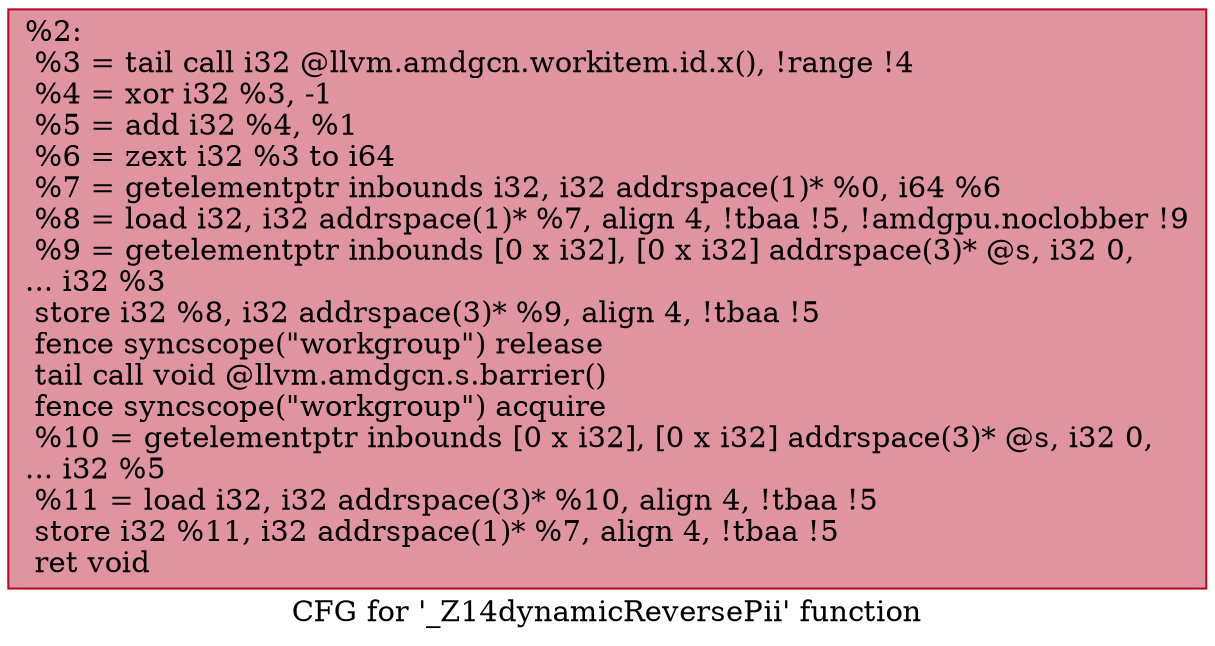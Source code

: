 digraph "CFG for '_Z14dynamicReversePii' function" {
	label="CFG for '_Z14dynamicReversePii' function";

	Node0x5a13470 [shape=record,color="#b70d28ff", style=filled, fillcolor="#b70d2870",label="{%2:\l  %3 = tail call i32 @llvm.amdgcn.workitem.id.x(), !range !4\l  %4 = xor i32 %3, -1\l  %5 = add i32 %4, %1\l  %6 = zext i32 %3 to i64\l  %7 = getelementptr inbounds i32, i32 addrspace(1)* %0, i64 %6\l  %8 = load i32, i32 addrspace(1)* %7, align 4, !tbaa !5, !amdgpu.noclobber !9\l  %9 = getelementptr inbounds [0 x i32], [0 x i32] addrspace(3)* @s, i32 0,\l... i32 %3\l  store i32 %8, i32 addrspace(3)* %9, align 4, !tbaa !5\l  fence syncscope(\"workgroup\") release\l  tail call void @llvm.amdgcn.s.barrier()\l  fence syncscope(\"workgroup\") acquire\l  %10 = getelementptr inbounds [0 x i32], [0 x i32] addrspace(3)* @s, i32 0,\l... i32 %5\l  %11 = load i32, i32 addrspace(3)* %10, align 4, !tbaa !5\l  store i32 %11, i32 addrspace(1)* %7, align 4, !tbaa !5\l  ret void\l}"];
}
